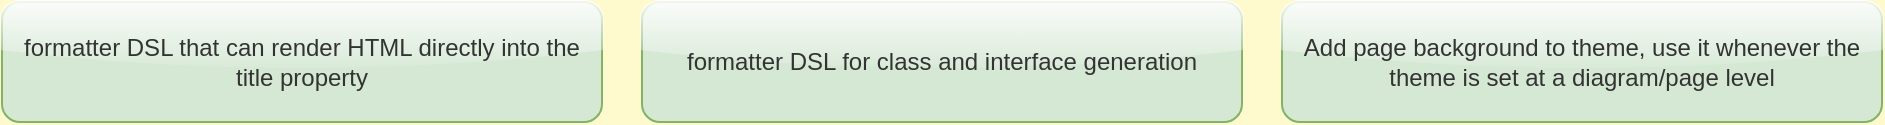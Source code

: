 <mxfile>
  <diagram id="cfW" name="In progress">
    <mxGraphModel dx="0" dy="0" background="#FFFACD" grid="0" gridSize="10" guides="1" tooltips="1" connect="1" arrows="1" fold="1" page="1" pageScale="1" pageWidth="1169" pageHeight="827" math="0" shadow="0">
      <root>
        <mxCell id="page_root_cfW" parent="cfW"/>
        <mxCell id="node_root_cfW" parent="page_root_cfW"/>
        <mxCell id="cfW-2" value="formatter DSL that can render HTML directly into the title property" style="whiteSpace=wrap;html=1;rounded=1;glass=1;fillColor=#d5e8d4;strokeColor=#82b366;fontColor=#333333" vertex="1" parent="node_root_cfW">
          <mxGeometry x="10" y="10" width="300" height="60" as="geometry"/>
        </mxCell>
        <mxCell id="cfW-3" value="formatter DSL for class and interface generation" style="whiteSpace=wrap;html=1;rounded=1;glass=1;fillColor=#d5e8d4;strokeColor=#82b366;fontColor=#333333" vertex="1" parent="node_root_cfW">
          <mxGeometry x="330" y="10" width="300" height="60" as="geometry"/>
        </mxCell>
        <mxCell id="cfW-4" value="Add page background to theme, use it whenever the theme is set at a diagram/page level" style="whiteSpace=wrap;html=1;rounded=1;glass=1;fillColor=#d5e8d4;strokeColor=#82b366;fontColor=#333333" vertex="1" parent="node_root_cfW">
          <mxGeometry x="650" y="10" width="300" height="60" as="geometry"/>
        </mxCell>
      </root>
    </mxGraphModel>
  </diagram>
  <diagram id="ubV" name="To Do">
    <mxGraphModel dx="0" dy="0" background="#FFFACD" grid="0" gridSize="10" guides="1" tooltips="1" connect="1" arrows="1" fold="1" page="1" pageScale="1" pageWidth="1169" pageHeight="827" math="0" shadow="0">
      <root>
        <mxCell id="page_root_ubV" parent="ubV"/>
        <mxCell id="node_root_ubV" parent="page_root_ubV"/>
        <mxCell id="ubV-2" value="write SVG directly into other projects" style="whiteSpace=wrap;html=1;rounded=1;glass=1;fillColor=#dae8fc;strokeColor=#6c8ebf;fontColor=#333333" vertex="1" parent="node_root_ubV">
          <mxGeometry x="10" y="10" width="300" height="60" as="geometry"/>
        </mxCell>
        <mxCell id="ubV-3" value="add :shape and :text-only to random shape generator" style="whiteSpace=wrap;html=1;rounded=1;glass=1;fillColor=#dae8fc;strokeColor=#6c8ebf;fontColor=#333333" vertex="1" parent="node_root_ubV">
          <mxGeometry x="330" y="10" width="300" height="60" as="geometry"/>
        </mxCell>
        <mxCell id="ubV-4" value="Nodes need to support child nodes" style="whiteSpace=wrap;html=1;rounded=1;glass=1;fillColor=#dae8fc;strokeColor=#6c8ebf;fontColor=#333333" vertex="1" parent="node_root_ubV">
          <mxGeometry x="650" y="10" width="300" height="60" as="geometry"/>
        </mxCell>
        <mxCell id="ubV-5" value="Grid layout does not position itself in relation to the last element" style="whiteSpace=wrap;html=1;rounded=1;glass=1;fillColor=#dae8fc;strokeColor=#6c8ebf;fontColor=#333333" vertex="1" parent="node_root_ubV">
          <mxGeometry x="10" y="90" width="300" height="60" as="geometry"/>
        </mxCell>
        <mxCell id="ubV-6" value="Dynamic sized shapes that expand to the size of their text" style="whiteSpace=wrap;html=1;rounded=1;glass=1;fillColor=#dae8fc;strokeColor=#6c8ebf;fontColor=#333333" vertex="1" parent="node_root_ubV">
          <mxGeometry x="330" y="90" width="300" height="60" as="geometry"/>
        </mxCell>
        <mxCell id="ubV-7" value="Control of text padding left, right, top and bottom" style="whiteSpace=wrap;html=1;rounded=1;glass=1;fillColor=#dae8fc;strokeColor=#6c8ebf;fontColor=#333333" vertex="1" parent="node_root_ubV">
          <mxGeometry x="650" y="90" width="300" height="60" as="geometry"/>
        </mxCell>
        <mxCell id="ubV-8" value="Improve the theme control over text-only shapes" style="whiteSpace=wrap;html=1;rounded=1;glass=1;fillColor=#dae8fc;strokeColor=#6c8ebf;fontColor=#333333" vertex="1" parent="node_root_ubV">
          <mxGeometry x="10" y="170" width="300" height="60" as="geometry"/>
        </mxCell>
        <mxCell id="ubV-9" value="x,y settings do not work for shapes within a grid layout" style="whiteSpace=wrap;html=1;rounded=1;glass=1;fillColor=#dae8fc;strokeColor=#6c8ebf;fontColor=#333333" vertex="1" parent="node_root_ubV">
          <mxGeometry x="330" y="170" width="300" height="60" as="geometry"/>
        </mxCell>
        <mxCell id="ubV-10" value="background color does not work from the diagram object" style="whiteSpace=wrap;html=1;rounded=1;glass=1;fillColor=#dae8fc;strokeColor=#6c8ebf;fontColor=#333333" vertex="1" parent="node_root_ubV">
          <mxGeometry x="650" y="170" width="300" height="60" as="geometry"/>
        </mxCell>
        <mxCell id="ubV-11" value="settings style attributes need to de-duplicate" style="whiteSpace=wrap;html=1;rounded=1;glass=1;fillColor=#dae8fc;strokeColor=#6c8ebf;fontColor=#333333" vertex="1" parent="node_root_ubV">
          <mxGeometry x="10" y="250" width="300" height="60" as="geometry"/>
        </mxCell>
        <mxCell id="ubV-12" value="need to setup new project plans" style="whiteSpace=wrap;html=1;rounded=1;glass=1;fillColor=#dae8fc;strokeColor=#6c8ebf;fontColor=#333333" vertex="1" parent="node_root_ubV">
          <mxGeometry x="330" y="250" width="300" height="60" as="geometry"/>
        </mxCell>
        <mxCell id="ubV-13" value="write SVG directly into other projects" style="whiteSpace=wrap;html=1;rounded=1;glass=1;fillColor=#dae8fc;strokeColor=#6c8ebf;fontColor=#333333" vertex="1" parent="node_root_ubV">
          <mxGeometry x="650" y="250" width="300" height="60" as="geometry"/>
        </mxCell>
        <mxCell id="ubV-14" value="page layout so that you drop elements on and they are positioned correctly, e.g centered, left, right, etc, maybe a grid layout with a wrap of 1 and a width of the page is sufficient" style="whiteSpace=wrap;html=1;rounded=1;glass=1;fillColor=#dae8fc;strokeColor=#6c8ebf;fontColor=#333333" vertex="1" parent="node_root_ubV">
          <mxGeometry x="10" y="330" width="300" height="60" as="geometry"/>
        </mxCell>
      </root>
    </mxGraphModel>
  </diagram>
  <diagram id="i53" name="Done">
    <mxGraphModel dx="0" dy="0" background="#FFFACD" grid="0" gridSize="10" guides="1" tooltips="1" connect="1" arrows="1" fold="1" page="1" pageScale="1" pageWidth="1169" pageHeight="827" math="0" shadow="0">
      <root>
        <mxCell id="page_root_i53" parent="i53"/>
        <mxCell id="node_root_i53" parent="page_root_i53"/>
        <mxCell id="i53-2" value="generate extension based graphics based on drawio extensions.js" style="whiteSpace=wrap;html=1;rounded=1;glass=1;fillColor=#f8cecc;strokeColor=#b85450;fontColor=#333333" vertex="1" parent="node_root_i53">
          <mxGeometry x="10" y="10" width="300" height="60" as="geometry"/>
        </mxCell>
        <mxCell id="i53-3" value="active? flag on page defaulting to true. set to false to exclude page from diagram." style="whiteSpace=wrap;html=1;rounded=1;glass=1;fillColor=#f8cecc;strokeColor=#b85450;fontColor=#333333" vertex="1" parent="node_root_i53">
          <mxGeometry x="330" y="10" width="300" height="60" as="geometry"/>
        </mxCell>
        <mxCell id="i53-4" value="first level child nodes need to hang of node 1" style="whiteSpace=wrap;html=1;rounded=1;glass=1;fillColor=#f8cecc;strokeColor=#b85450;fontColor=#333333" vertex="1" parent="node_root_i53">
          <mxGeometry x="650" y="10" width="300" height="60" as="geometry"/>
        </mxCell>
        <mxCell id="i53-5" value="node has child nodes and add_node will set a nodes parent" style="whiteSpace=wrap;html=1;rounded=1;glass=1;fillColor=#f8cecc;strokeColor=#b85450;fontColor=#333333" vertex="1" parent="node_root_i53">
          <mxGeometry x="10" y="90" width="300" height="60" as="geometry"/>
        </mxCell>
        <mxCell id="i53-6" value="nodes can belong to a parent node, the top level node responds with truthy to root?" style="whiteSpace=wrap;html=1;rounded=1;glass=1;fillColor=#f8cecc;strokeColor=#b85450;fontColor=#333333" vertex="1" parent="node_root_i53">
          <mxGeometry x="330" y="90" width="300" height="60" as="geometry"/>
        </mxCell>
        <mxCell id="i53-7" value="add sample diagram for the github readme file" style="whiteSpace=wrap;html=1;rounded=1;glass=1;fillColor=#f8cecc;strokeColor=#b85450;fontColor=#333333" vertex="1" parent="node_root_i53">
          <mxGeometry x="650" y="90" width="300" height="60" as="geometry"/>
        </mxCell>
        <mxCell id="i53-8" value="write samples into docs folder and display in readme" style="whiteSpace=wrap;html=1;rounded=1;glass=1;fillColor=#f8cecc;strokeColor=#b85450;fontColor=#333333" vertex="1" parent="node_root_i53">
          <mxGeometry x="10" y="170" width="300" height="60" as="geometry"/>
        </mxCell>
        <mxCell id="i53-9" value="add export as .PNG, needs to take a page number as the PNG will not support multiple pages" style="whiteSpace=wrap;html=1;rounded=1;glass=1;fillColor=#f8cecc;strokeColor=#b85450;fontColor=#333333" vertex="1" parent="node_root_i53">
          <mxGeometry x="330" y="170" width="300" height="60" as="geometry"/>
        </mxCell>
        <mxCell id="i53-10" value="add export as .SVG, needs to take a page number as the SVG will not support multiple pages" style="whiteSpace=wrap;html=1;rounded=1;glass=1;fillColor=#f8cecc;strokeColor=#b85450;fontColor=#333333" vertex="1" parent="node_root_i53">
          <mxGeometry x="650" y="170" width="300" height="60" as="geometry"/>
        </mxCell>
        <mxCell id="i53-11" value="add save as .drawio" style="whiteSpace=wrap;html=1;rounded=1;glass=1;fillColor=#f8cecc;strokeColor=#b85450;fontColor=#333333" vertex="1" parent="node_root_i53">
          <mxGeometry x="10" y="250" width="300" height="60" as="geometry"/>
        </mxCell>
      </root>
    </mxGraphModel>
  </diagram>
</mxfile>